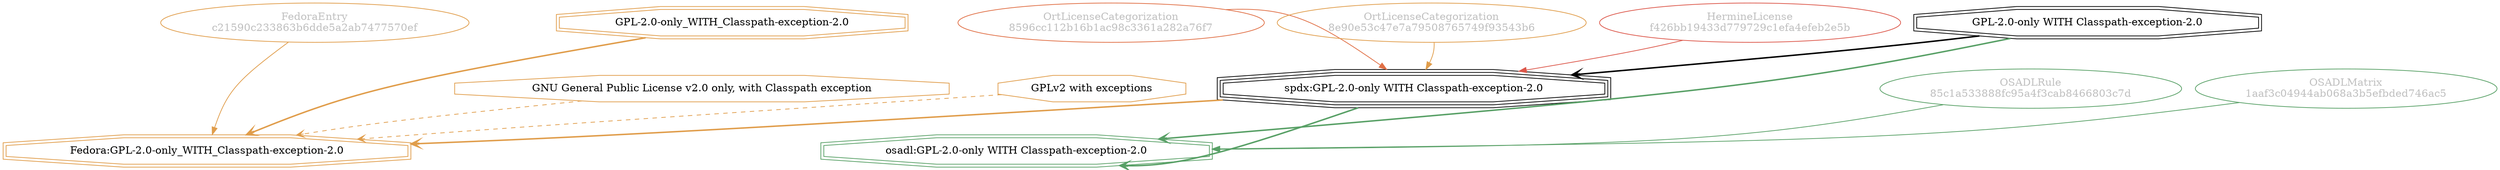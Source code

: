 strict digraph {
    node [shape=box];
    graph [splines=curved];
    6467 [label="FedoraEntry\nc21590c233863b6dde5a2ab7477570ef"
         ,fontcolor=gray
         ,color="#e09d4b"
         ,fillcolor="beige;1"
         ,shape=ellipse];
    6468 [label="Fedora:GPL-2.0-only_WITH_Classpath-exception-2.0"
         ,color="#e09d4b"
         ,shape=doubleoctagon];
    6469 [label="GPL-2.0-only_WITH_Classpath-exception-2.0"
         ,color="#e09d4b"
         ,shape=doubleoctagon];
    6470 [label="spdx:GPL-2.0-only WITH Classpath-exception-2.0"
         ,shape=tripleoctagon];
    6471 [label="GPL-2.0-only WITH Classpath-exception-2.0"
         ,shape=doubleoctagon];
    6472 [label="GNU General Public License v2.0 only, with Classpath exception"
         ,color="#e09d4b"
         ,shape=octagon];
    6473 [label="GPLv2 with exceptions"
         ,color="#e09d4b"
         ,shape=octagon];
    9576 [label="OSADLRule\n85c1a533888fc95a4f3cab8466803c7d"
         ,fontcolor=gray
         ,color="#58a066"
         ,fillcolor="beige;1"
         ,shape=ellipse];
    9577 [label="osadl:GPL-2.0-only WITH Classpath-exception-2.0"
         ,color="#58a066"
         ,shape=doubleoctagon];
    9872 [label="OSADLMatrix\n1aaf3c04944ab068a3b5efbded746ac5"
         ,fontcolor=gray
         ,color="#58a066"
         ,fillcolor="beige;1"
         ,shape=ellipse];
    28716 [label="OrtLicenseCategorization\n8596cc112b16b1ac98c3361a282a76f7"
          ,fontcolor=gray
          ,color="#e06f45"
          ,fillcolor="beige;1"
          ,shape=ellipse];
    35467 [label="OrtLicenseCategorization\n8e90e53c47e7a79508765749f93543b6"
          ,fontcolor=gray
          ,color="#e09d4b"
          ,fillcolor="beige;1"
          ,shape=ellipse];
    49968 [label="HermineLicense\nf426bb19433d779729c1efa4efeb2e5b"
          ,fontcolor=gray
          ,color="#dc574a"
          ,fillcolor="beige;1"
          ,shape=ellipse];
    6467 -> 6468 [weight=0.5
                 ,color="#e09d4b"];
    6469 -> 6468 [style=bold
                 ,arrowhead=vee
                 ,weight=0.7
                 ,color="#e09d4b"];
    6470 -> 6468 [style=bold
                 ,arrowhead=vee
                 ,weight=0.7
                 ,color="#e09d4b"];
    6470 -> 9577 [style=bold
                 ,arrowhead=vee
                 ,weight=0.7
                 ,color="#58a066"];
    6471 -> 6470 [style=bold
                 ,arrowhead=vee
                 ,weight=0.7];
    6471 -> 9577 [style=bold
                 ,arrowhead=vee
                 ,weight=0.7
                 ,color="#58a066"];
    6472 -> 6468 [style=dashed
                 ,arrowhead=vee
                 ,weight=0.5
                 ,color="#e09d4b"];
    6473 -> 6468 [style=dashed
                 ,arrowhead=vee
                 ,weight=0.5
                 ,color="#e09d4b"];
    9576 -> 9577 [weight=0.5
                 ,color="#58a066"];
    9872 -> 9577 [weight=0.5
                 ,color="#58a066"];
    28716 -> 6470 [weight=0.5
                  ,color="#e06f45"];
    35467 -> 6470 [weight=0.5
                  ,color="#e09d4b"];
    49968 -> 6470 [weight=0.5
                  ,color="#dc574a"];
}
